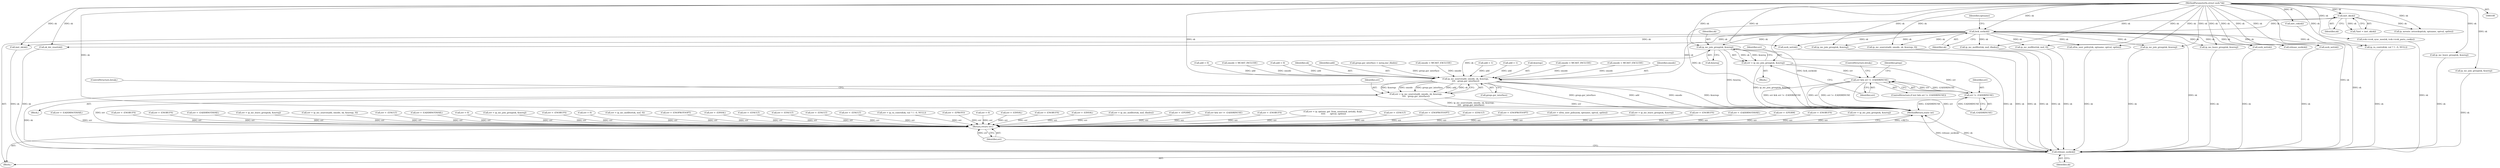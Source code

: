 digraph "0_linux_f6d8bd051c391c1c0458a30b2a7abcd939329259_26@pointer" {
"1001330" [label="(Call,ip_mc_join_group(sk, &mreq))"];
"1000259" [label="(Call,lock_sock(sk))"];
"1000118" [label="(Call,inet_sk(sk))"];
"1000109" [label="(MethodParameterIn,struct sock *sk)"];
"1001328" [label="(Call,err = ip_mc_join_group(sk, &mreq))"];
"1001335" [label="(Call,err && err != -EADDRINUSE)"];
"1001712" [label="(Return,return err;)"];
"1001337" [label="(Call,err != -EADDRINUSE)"];
"1001365" [label="(Call,ip_mc_source(add, omode, sk, &mreqs,\n\t\t\t\t   greqs.gsr_interface))"];
"1001363" [label="(Call,err = ip_mc_source(add, omode, sk, &mreqs,\n\t\t\t\t   greqs.gsr_interface))"];
"1001710" [label="(Call,release_sock(sk))"];
"1001336" [label="(Identifier,err)"];
"1000295" [label="(Call,inet_csk(sk))"];
"1000826" [label="(Call,err = -EPROTO)"];
"1000119" [label="(Identifier,sk)"];
"1001715" [label="(Call,release_sock(sk))"];
"1001713" [label="(Identifier,err)"];
"1001329" [label="(Identifier,err)"];
"1001360" [label="(Call,add = 0)"];
"1001334" [label="(ControlStructure,if (err && err != -EADDRINUSE))"];
"1001339" [label="(Call,-EADDRINUSE)"];
"1001094" [label="(Call,ip_mc_source(add, omode, sk, &mreqs, 0))"];
"1001618" [label="(Call,ip_ra_control(sk, val ? 1 : 0, NULL))"];
"1000256" [label="(Call,err = 0)"];
"1001332" [label="(Call,&mreq)"];
"1001349" [label="(Call,omode = MCAST_INCLUDE)"];
"1001289" [label="(Call,add = 0)"];
"1000785" [label="(Call,err = -EINVAL)"];
"1000500" [label="(Call,sk_dst_reset(sk))"];
"1001442" [label="(Call,err = -ENOBUFS)"];
"1000970" [label="(Call,err = -EINVAL)"];
"1001368" [label="(Identifier,sk)"];
"1001711" [label="(Identifier,sk)"];
"1001582" [label="(Call,err = ip_mc_msfilter(sk, msf, ifindex))"];
"1001665" [label="(Call,err = -EPERM)"];
"1000343" [label="(Call,icsk->icsk_sync_mss(sk, icsk->icsk_pmtu_cookie))"];
"1001366" [label="(Identifier,add)"];
"1001374" [label="(ControlStructure,break;)"];
"1001071" [label="(Call,err && err != -EADDRINUSE)"];
"1001414" [label="(Call,err = -ENOBUFS)"];
"1000275" [label="(Call,err = ip_options_get_from_user(sock_net(sk), &opt,\n \t\t\t\t\t       optval, optlen))"];
"1000676" [label="(Call,err = -EFAULT)"];
"1000559" [label="(Call,err = -ENOPROTOOPT)"];
"1001328" [label="(Call,err = ip_mc_join_group(sk, &mreq))"];
"1000927" [label="(Call,err = -EFAULT)"];
"1001297" [label="(Block,)"];
"1001705" [label="(Call,err = -ENOPROTOOPT)"];
"1001651" [label="(Call,err = xfrm_user_policy(sk, optname, optval, optlen))"];
"1001365" [label="(Call,ip_mc_source(add, omode, sk, &mreqs,\n\t\t\t\t   greqs.gsr_interface))"];
"1001584" [label="(Call,ip_mc_msfilter(sk, msf, ifindex))"];
"1000887" [label="(Call,err = ip_mc_leave_group(sk, &mreq))"];
"1000955" [label="(Call,err = -ENOBUFS)"];
"1000977" [label="(Call,ip_mc_msfilter(sk, msf, 0))"];
"1001174" [label="(Call,ip_mc_leave_group(sk, &mreq))"];
"1000832" [label="(Call,inet_sk(sk))"];
"1001712" [label="(Return,return err;)"];
"1000775" [label="(Call,err = -EADDRNOTAVAIL)"];
"1001642" [label="(Call,err = -EPERM)"];
"1001475" [label="(Call,err = -ENOBUFS)"];
"1000880" [label="(Call,err = ip_mc_join_group(sk, &mreq))"];
"1000109" [label="(MethodParameterIn,struct sock *sk)"];
"1001225" [label="(Call,err = -EADDRNOTAVAIL)"];
"1001342" [label="(Call,greqs.gsr_interface = mreq.imr_ifindex)"];
"1000116" [label="(Call,*inet = inet_sk(sk))"];
"1000922" [label="(Call,err = -ENOBUFS)"];
"1000251" [label="(Call,ip_mroute_setsockopt(sk, optname, optval, optlen))"];
"1001400" [label="(Call,err = -ENOBUFS)"];
"1001500" [label="(Call,err = -EADDRNOTAVAIL)"];
"1001364" [label="(Identifier,err)"];
"1001341" [label="(ControlStructure,break;)"];
"1000260" [label="(Identifier,sk)"];
"1001274" [label="(Call,omode = MCAST_EXCLUDE)"];
"1001172" [label="(Call,err = ip_mc_leave_group(sk, &mreq))"];
"1001277" [label="(Call,add = 1)"];
"1000750" [label="(Call,sock_net(sk))"];
"1001092" [label="(Call,err = ip_mc_source(add, omode, sk, &mreqs, 0))"];
"1001066" [label="(Call,ip_mc_join_group(sk, &mreq))"];
"1001183" [label="(Block,)"];
"1000842" [label="(Call,err = -EFAULT)"];
"1001653" [label="(Call,xfrm_user_policy(sk, optname, optval, optlen))"];
"1001533" [label="(Call,err = -EADDRNOTAVAIL)"];
"1000743" [label="(Call,err = 0)"];
"1001352" [label="(Call,add = 1)"];
"1001167" [label="(Call,ip_mc_join_group(sk, &mreq))"];
"1001371" [label="(Call,greqs.gsr_interface)"];
"1000889" [label="(Call,ip_mc_leave_group(sk, &mreq))"];
"1001369" [label="(Call,&mreqs)"];
"1001720" [label="(MethodReturn,static int)"];
"1001357" [label="(Call,omode = MCAST_INCLUDE)"];
"1000882" [label="(Call,ip_mc_join_group(sk, &mreq))"];
"1001165" [label="(Call,err = ip_mc_join_group(sk, &mreq))"];
"1000118" [label="(Call,inet_sk(sk))"];
"1000908" [label="(Call,err = -ENOBUFS)"];
"1000770" [label="(Call,sock_net(sk))"];
"1001286" [label="(Call,omode = MCAST_EXCLUDE)"];
"1001344" [label="(Identifier,greqs)"];
"1000818" [label="(Call,err = 0)"];
"1001363" [label="(Call,err = ip_mc_source(add, omode, sk, &mreqs,\n\t\t\t\t   greqs.gsr_interface))"];
"1000278" [label="(Call,sock_net(sk))"];
"1001367" [label="(Identifier,omode)"];
"1000975" [label="(Call,err = ip_mc_msfilter(sk, msf, 0))"];
"1000537" [label="(Call,err = -ENOPROTOOPT)"];
"1001330" [label="(Call,ip_mc_join_group(sk, &mreq))"];
"1001337" [label="(Call,err != -EADDRINUSE)"];
"1000114" [label="(Block,)"];
"1001710" [label="(Call,release_sock(sk))"];
"1001455" [label="(Call,err = -EINVAL)"];
"1001006" [label="(Call,err = -EFAULT)"];
"1001419" [label="(Call,err = -EFAULT)"];
"1000262" [label="(Identifier,optname)"];
"1001203" [label="(Call,err = -EFAULT)"];
"1001338" [label="(Identifier,err)"];
"1001114" [label="(Call,err = -EFAULT)"];
"1000259" [label="(Call,lock_sock(sk))"];
"1001331" [label="(Identifier,sk)"];
"1001616" [label="(Call,err = ip_ra_control(sk, val ? 1 : 0, NULL))"];
"1001335" [label="(Call,err && err != -EADDRINUSE)"];
"1001330" -> "1001328"  [label="AST: "];
"1001330" -> "1001332"  [label="CFG: "];
"1001331" -> "1001330"  [label="AST: "];
"1001332" -> "1001330"  [label="AST: "];
"1001328" -> "1001330"  [label="CFG: "];
"1001330" -> "1001720"  [label="DDG: &mreq"];
"1001330" -> "1001328"  [label="DDG: sk"];
"1001330" -> "1001328"  [label="DDG: &mreq"];
"1000259" -> "1001330"  [label="DDG: sk"];
"1000109" -> "1001330"  [label="DDG: sk"];
"1001330" -> "1001365"  [label="DDG: sk"];
"1001330" -> "1001710"  [label="DDG: sk"];
"1000259" -> "1000114"  [label="AST: "];
"1000259" -> "1000260"  [label="CFG: "];
"1000260" -> "1000259"  [label="AST: "];
"1000262" -> "1000259"  [label="CFG: "];
"1000259" -> "1001720"  [label="DDG: lock_sock(sk)"];
"1000118" -> "1000259"  [label="DDG: sk"];
"1000109" -> "1000259"  [label="DDG: sk"];
"1000259" -> "1000278"  [label="DDG: sk"];
"1000259" -> "1000500"  [label="DDG: sk"];
"1000259" -> "1000750"  [label="DDG: sk"];
"1000259" -> "1000770"  [label="DDG: sk"];
"1000259" -> "1000832"  [label="DDG: sk"];
"1000259" -> "1000977"  [label="DDG: sk"];
"1000259" -> "1001066"  [label="DDG: sk"];
"1000259" -> "1001094"  [label="DDG: sk"];
"1000259" -> "1001167"  [label="DDG: sk"];
"1000259" -> "1001174"  [label="DDG: sk"];
"1000259" -> "1001365"  [label="DDG: sk"];
"1000259" -> "1001584"  [label="DDG: sk"];
"1000259" -> "1001618"  [label="DDG: sk"];
"1000259" -> "1001653"  [label="DDG: sk"];
"1000259" -> "1001710"  [label="DDG: sk"];
"1000259" -> "1001715"  [label="DDG: sk"];
"1000118" -> "1000116"  [label="AST: "];
"1000118" -> "1000119"  [label="CFG: "];
"1000119" -> "1000118"  [label="AST: "];
"1000116" -> "1000118"  [label="CFG: "];
"1000118" -> "1001720"  [label="DDG: sk"];
"1000118" -> "1000116"  [label="DDG: sk"];
"1000109" -> "1000118"  [label="DDG: sk"];
"1000118" -> "1000251"  [label="DDG: sk"];
"1000109" -> "1000108"  [label="AST: "];
"1000109" -> "1001720"  [label="DDG: sk"];
"1000109" -> "1000251"  [label="DDG: sk"];
"1000109" -> "1000278"  [label="DDG: sk"];
"1000109" -> "1000295"  [label="DDG: sk"];
"1000109" -> "1000343"  [label="DDG: sk"];
"1000109" -> "1000500"  [label="DDG: sk"];
"1000109" -> "1000750"  [label="DDG: sk"];
"1000109" -> "1000770"  [label="DDG: sk"];
"1000109" -> "1000832"  [label="DDG: sk"];
"1000109" -> "1000882"  [label="DDG: sk"];
"1000109" -> "1000889"  [label="DDG: sk"];
"1000109" -> "1000977"  [label="DDG: sk"];
"1000109" -> "1001066"  [label="DDG: sk"];
"1000109" -> "1001094"  [label="DDG: sk"];
"1000109" -> "1001167"  [label="DDG: sk"];
"1000109" -> "1001174"  [label="DDG: sk"];
"1000109" -> "1001365"  [label="DDG: sk"];
"1000109" -> "1001584"  [label="DDG: sk"];
"1000109" -> "1001618"  [label="DDG: sk"];
"1000109" -> "1001653"  [label="DDG: sk"];
"1000109" -> "1001710"  [label="DDG: sk"];
"1000109" -> "1001715"  [label="DDG: sk"];
"1001328" -> "1001297"  [label="AST: "];
"1001329" -> "1001328"  [label="AST: "];
"1001336" -> "1001328"  [label="CFG: "];
"1001328" -> "1001720"  [label="DDG: ip_mc_join_group(sk, &mreq)"];
"1001328" -> "1001335"  [label="DDG: err"];
"1001328" -> "1001337"  [label="DDG: err"];
"1001335" -> "1001334"  [label="AST: "];
"1001335" -> "1001336"  [label="CFG: "];
"1001335" -> "1001337"  [label="CFG: "];
"1001336" -> "1001335"  [label="AST: "];
"1001337" -> "1001335"  [label="AST: "];
"1001341" -> "1001335"  [label="CFG: "];
"1001344" -> "1001335"  [label="CFG: "];
"1001335" -> "1001720"  [label="DDG: err != -EADDRINUSE"];
"1001335" -> "1001720"  [label="DDG: err && err != -EADDRINUSE"];
"1001335" -> "1001720"  [label="DDG: err"];
"1001337" -> "1001335"  [label="DDG: err"];
"1001337" -> "1001335"  [label="DDG: -EADDRINUSE"];
"1001335" -> "1001712"  [label="DDG: err"];
"1001712" -> "1000114"  [label="AST: "];
"1001712" -> "1001713"  [label="CFG: "];
"1001713" -> "1001712"  [label="AST: "];
"1001720" -> "1001712"  [label="CFG: "];
"1001712" -> "1001720"  [label="DDG: <RET>"];
"1001713" -> "1001712"  [label="DDG: err"];
"1001642" -> "1001712"  [label="DDG: err"];
"1000559" -> "1001712"  [label="DDG: err"];
"1000826" -> "1001712"  [label="DDG: err"];
"1000676" -> "1001712"  [label="DDG: err"];
"1001475" -> "1001712"  [label="DDG: err"];
"1001006" -> "1001712"  [label="DDG: err"];
"1001582" -> "1001712"  [label="DDG: err"];
"1000785" -> "1001712"  [label="DDG: err"];
"1000256" -> "1001712"  [label="DDG: err"];
"1000955" -> "1001712"  [label="DDG: err"];
"1001442" -> "1001712"  [label="DDG: err"];
"1000908" -> "1001712"  [label="DDG: err"];
"1000842" -> "1001712"  [label="DDG: err"];
"1001165" -> "1001712"  [label="DDG: err"];
"1000880" -> "1001712"  [label="DDG: err"];
"1000775" -> "1001712"  [label="DDG: err"];
"1000743" -> "1001712"  [label="DDG: err"];
"1001414" -> "1001712"  [label="DDG: err"];
"1001533" -> "1001712"  [label="DDG: err"];
"1001705" -> "1001712"  [label="DDG: err"];
"1001172" -> "1001712"  [label="DDG: err"];
"1001071" -> "1001712"  [label="DDG: err"];
"1001665" -> "1001712"  [label="DDG: err"];
"1001455" -> "1001712"  [label="DDG: err"];
"1001114" -> "1001712"  [label="DDG: err"];
"1001363" -> "1001712"  [label="DDG: err"];
"1000970" -> "1001712"  [label="DDG: err"];
"1000275" -> "1001712"  [label="DDG: err"];
"1001203" -> "1001712"  [label="DDG: err"];
"1001616" -> "1001712"  [label="DDG: err"];
"1000922" -> "1001712"  [label="DDG: err"];
"1001225" -> "1001712"  [label="DDG: err"];
"1000887" -> "1001712"  [label="DDG: err"];
"1000818" -> "1001712"  [label="DDG: err"];
"1001092" -> "1001712"  [label="DDG: err"];
"1000975" -> "1001712"  [label="DDG: err"];
"1001651" -> "1001712"  [label="DDG: err"];
"1000927" -> "1001712"  [label="DDG: err"];
"1000537" -> "1001712"  [label="DDG: err"];
"1001500" -> "1001712"  [label="DDG: err"];
"1001419" -> "1001712"  [label="DDG: err"];
"1001400" -> "1001712"  [label="DDG: err"];
"1001337" -> "1001339"  [label="CFG: "];
"1001338" -> "1001337"  [label="AST: "];
"1001339" -> "1001337"  [label="AST: "];
"1001337" -> "1001720"  [label="DDG: -EADDRINUSE"];
"1001339" -> "1001337"  [label="DDG: EADDRINUSE"];
"1001365" -> "1001363"  [label="AST: "];
"1001365" -> "1001371"  [label="CFG: "];
"1001366" -> "1001365"  [label="AST: "];
"1001367" -> "1001365"  [label="AST: "];
"1001368" -> "1001365"  [label="AST: "];
"1001369" -> "1001365"  [label="AST: "];
"1001371" -> "1001365"  [label="AST: "];
"1001363" -> "1001365"  [label="CFG: "];
"1001365" -> "1001720"  [label="DDG: greqs.gsr_interface"];
"1001365" -> "1001720"  [label="DDG: add"];
"1001365" -> "1001720"  [label="DDG: omode"];
"1001365" -> "1001720"  [label="DDG: &mreqs"];
"1001365" -> "1001363"  [label="DDG: &mreqs"];
"1001365" -> "1001363"  [label="DDG: omode"];
"1001365" -> "1001363"  [label="DDG: greqs.gsr_interface"];
"1001365" -> "1001363"  [label="DDG: add"];
"1001365" -> "1001363"  [label="DDG: sk"];
"1001277" -> "1001365"  [label="DDG: add"];
"1001360" -> "1001365"  [label="DDG: add"];
"1001352" -> "1001365"  [label="DDG: add"];
"1001289" -> "1001365"  [label="DDG: add"];
"1001274" -> "1001365"  [label="DDG: omode"];
"1001349" -> "1001365"  [label="DDG: omode"];
"1001357" -> "1001365"  [label="DDG: omode"];
"1001286" -> "1001365"  [label="DDG: omode"];
"1001342" -> "1001365"  [label="DDG: greqs.gsr_interface"];
"1001365" -> "1001710"  [label="DDG: sk"];
"1001363" -> "1001183"  [label="AST: "];
"1001364" -> "1001363"  [label="AST: "];
"1001374" -> "1001363"  [label="CFG: "];
"1001363" -> "1001720"  [label="DDG: err"];
"1001363" -> "1001720"  [label="DDG: ip_mc_source(add, omode, sk, &mreqs,\n\t\t\t\t   greqs.gsr_interface)"];
"1001710" -> "1000114"  [label="AST: "];
"1001710" -> "1001711"  [label="CFG: "];
"1001711" -> "1001710"  [label="AST: "];
"1001713" -> "1001710"  [label="CFG: "];
"1001710" -> "1001720"  [label="DDG: sk"];
"1001710" -> "1001720"  [label="DDG: release_sock(sk)"];
"1000343" -> "1001710"  [label="DDG: sk"];
"1000295" -> "1001710"  [label="DDG: sk"];
"1001653" -> "1001710"  [label="DDG: sk"];
"1001618" -> "1001710"  [label="DDG: sk"];
"1000889" -> "1001710"  [label="DDG: sk"];
"1000500" -> "1001710"  [label="DDG: sk"];
"1000750" -> "1001710"  [label="DDG: sk"];
"1001094" -> "1001710"  [label="DDG: sk"];
"1000882" -> "1001710"  [label="DDG: sk"];
"1001174" -> "1001710"  [label="DDG: sk"];
"1000832" -> "1001710"  [label="DDG: sk"];
"1001584" -> "1001710"  [label="DDG: sk"];
"1001066" -> "1001710"  [label="DDG: sk"];
"1001167" -> "1001710"  [label="DDG: sk"];
"1000977" -> "1001710"  [label="DDG: sk"];
"1000278" -> "1001710"  [label="DDG: sk"];
"1000770" -> "1001710"  [label="DDG: sk"];
}
